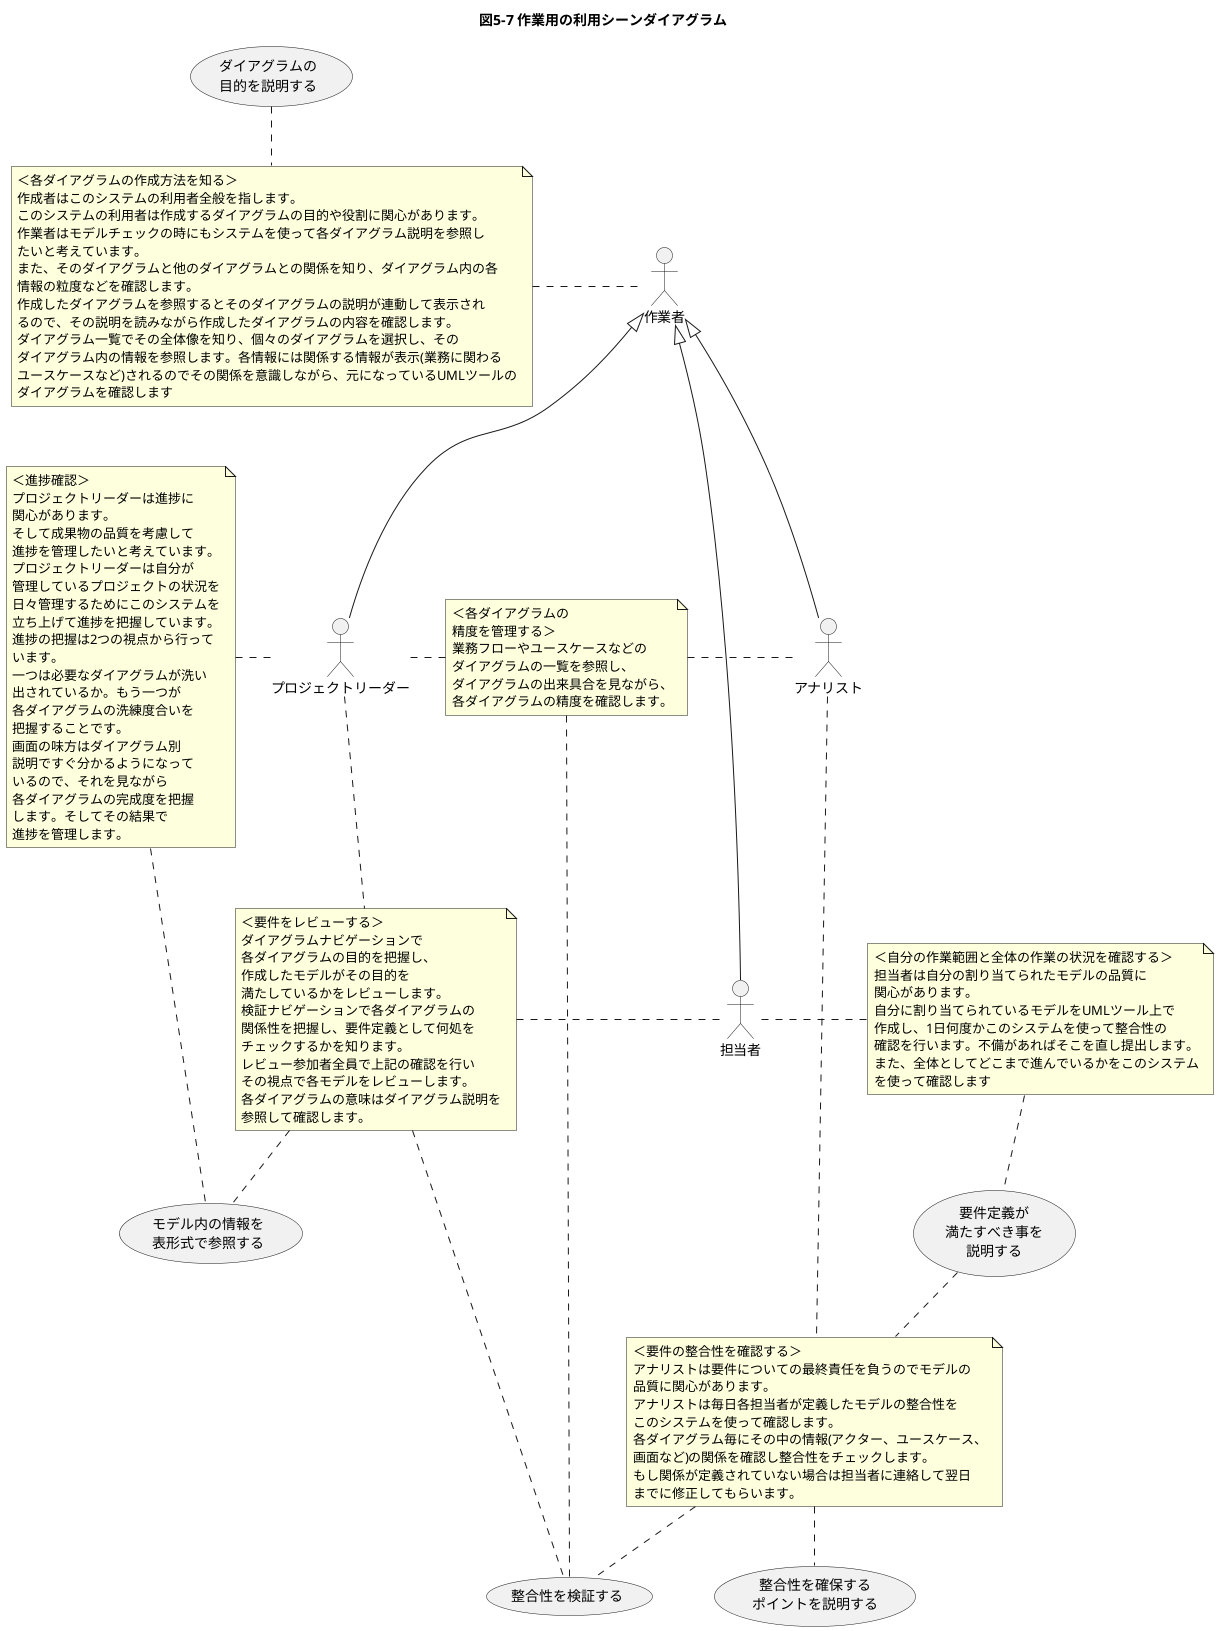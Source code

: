 @startuml
title 図5-7 作業用の利用シーンダイアグラム
note as N1
    ＜各ダイアグラムの作成方法を知る＞
    作成者はこのシステムの利用者全般を指します。
    このシステムの利用者は作成するダイアグラムの目的や役割に関心があります。
    作業者はモデルチェックの時にもシステムを使って各ダイアグラム説明を参照し
    たいと考えています。
    また、そのダイアグラムと他のダイアグラムとの関係を知り、ダイアグラム内の各
    情報の粒度などを確認します。
    作成したダイアグラムを参照するとそのダイアグラムの説明が連動して表示され
    るので、その説明を読みながら作成したダイアグラムの内容を確認します。
    ダイアグラム一覧でその全体像を知り、個々のダイアグラムを選択し、その
    ダイアグラム内の情報を参照します。各情報には関係する情報が表示(業務に関わる
    ユースケースなど)されるのでその関係を意識しながら、元になっているUMLツールの
    ダイアグラムを確認します
end note
note as N2
    ＜進捗確認＞
    プロジェクトリーダーは進捗に
    関心があります。
    そして成果物の品質を考慮して
    進捗を管理したいと考えています。
    プロジェクトリーダーは自分が
    管理しているプロジェクトの状況を
    日々管理するためにこのシステムを
    立ち上げて進捗を把握しています。
    進捗の把握は2つの視点から行って
    います。
    一つは必要なダイアグラムが洗い
    出されているか。もう一つが
    各ダイアグラムの洗練度合いを
    把握することです。
    画面の味方はダイアグラム別
    説明ですぐ分かるようになって
    いるので、それを見ながら
    各ダイアグラムの完成度を把握
    します。そしてその結果で
    進捗を管理します。
end note
note as N3
    ＜要件をレビューする＞
    ダイアグラムナビゲーションで
    各ダイアグラムの目的を把握し、
    作成したモデルがその目的を
    満たしているかをレビューします。
    検証ナビゲーションで各ダイアグラムの
    関係性を把握し、要件定義として何処を
    チェックするかを知ります。
    レビュー参加者全員で上記の確認を行い
    その視点で各モデルをレビューします。
    各ダイアグラムの意味はダイアグラム説明を
    参照して確認します。
end note
note as N4
    ＜各ダイアグラムの
    精度を管理する＞
    業務フローやユースケースなどの
    ダイアグラムの一覧を参照し、
    ダイアグラムの出来具合を見ながら、
    各ダイアグラムの精度を確認します。
end note
note as N5
    ＜要件の整合性を確認する＞
    アナリストは要件についての最終責任を負うのでモデルの
    品質に関心があります。
    アナリストは毎日各担当者が定義したモデルの整合性を
    このシステムを使って確認します。
    各ダイアグラム毎にその中の情報(アクター、ユースケース、
    画面など)の関係を確認し整合性をチェックします。
    もし関係が定義されていない場合は担当者に連絡して翌日
    までに修正してもらいます。
end note
note as N6
    ＜自分の作業範囲と全体の作業の状況を確認する＞
    担当者は自分の割り当てられたモデルの品質に
    関心があります。
    自分に割り当てられているモデルをUMLツール上で
    作成し、1日何度かこのシステムを使って整合性の
    確認を行います。不備があればそこを直し提出します。
    また、全体としてどこまで進んでいるかをこのシステム
    を使って確認します
end note
actor 作業者 as A1
actor プロジェクトリーダー as A2
actor アナリスト as A3
actor 担当者 as A4
usecase "ダイアグラムの\n目的を説明する" as U1
usecase "要件定義が\n満たすべき事を\n説明する" as U2
usecase "モデル内の情報を\n表形式で参照する" as U3
usecase "整合性を検証する" as U4
usecase "整合性を確保する\nポイントを説明する" as U5
U1 .. N1
N1 -[hidden]- N2
N2 .. U3
N1 .right. A1
A1 <|-- A3
A3 .. N5
A1 <|-- A4
A4 .right. N6
A1 <|-- A2
A2 -[hidden]right- A3
A3 -[hidden]right- A4
N2 .right. A2
A2 .right. N4
N4 -[hidden]- N3
N3 .right. A4
N3 .. U3
N4 .right. A3
A2 .right. N3
N3 .. U4
N4 .. U4
N5 .. U4
'U4 -[hidden]right- U5
N5 .. U5
'N6 .. U5
N6 .. U2
U2 .. N5
@enduml
